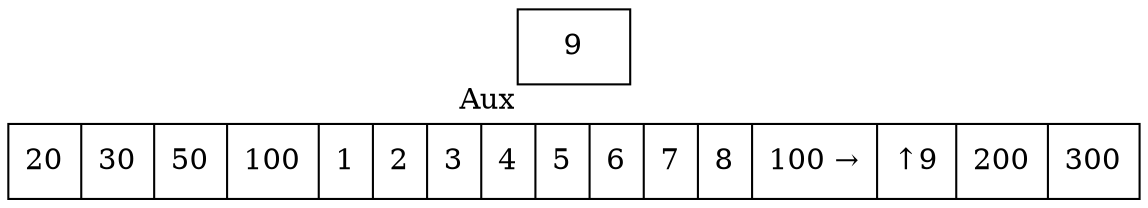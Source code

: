 digraph G{ node [shape = record ];
 rankdir=LR;X[label="{ 20|30|50|100|1|2|3|4|5|6|7|8|100|9|200|300}"]X[label="{ 20|30|50|100|1|2|3|4|5|6|7|8|100 → | ↑ 9|200|300}"]
2[label="{9}"xlabel="Aux"]
}
